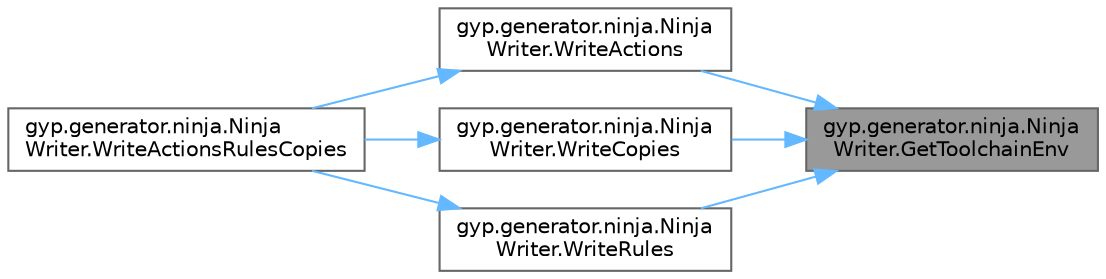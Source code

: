 digraph "gyp.generator.ninja.NinjaWriter.GetToolchainEnv"
{
 // LATEX_PDF_SIZE
  bgcolor="transparent";
  edge [fontname=Helvetica,fontsize=10,labelfontname=Helvetica,labelfontsize=10];
  node [fontname=Helvetica,fontsize=10,shape=box,height=0.2,width=0.4];
  rankdir="RL";
  Node1 [id="Node000001",label="gyp.generator.ninja.Ninja\lWriter.GetToolchainEnv",height=0.2,width=0.4,color="gray40", fillcolor="grey60", style="filled", fontcolor="black",tooltip=" "];
  Node1 -> Node2 [id="edge7_Node000001_Node000002",dir="back",color="steelblue1",style="solid",tooltip=" "];
  Node2 [id="Node000002",label="gyp.generator.ninja.Ninja\lWriter.WriteActions",height=0.2,width=0.4,color="grey40", fillcolor="white", style="filled",URL="$classgyp_1_1generator_1_1ninja_1_1_ninja_writer.html#a655dd768b80c8065f498f0775ca48906",tooltip=" "];
  Node2 -> Node3 [id="edge8_Node000002_Node000003",dir="back",color="steelblue1",style="solid",tooltip=" "];
  Node3 [id="Node000003",label="gyp.generator.ninja.Ninja\lWriter.WriteActionsRulesCopies",height=0.2,width=0.4,color="grey40", fillcolor="white", style="filled",URL="$classgyp_1_1generator_1_1ninja_1_1_ninja_writer.html#a08fe4faba472a5933b5459cf99bee1dd",tooltip=" "];
  Node1 -> Node4 [id="edge9_Node000001_Node000004",dir="back",color="steelblue1",style="solid",tooltip=" "];
  Node4 [id="Node000004",label="gyp.generator.ninja.Ninja\lWriter.WriteCopies",height=0.2,width=0.4,color="grey40", fillcolor="white", style="filled",URL="$classgyp_1_1generator_1_1ninja_1_1_ninja_writer.html#aa85c15f5a18f80d340f8b3e64df2c0a5",tooltip=" "];
  Node4 -> Node3 [id="edge10_Node000004_Node000003",dir="back",color="steelblue1",style="solid",tooltip=" "];
  Node1 -> Node5 [id="edge11_Node000001_Node000005",dir="back",color="steelblue1",style="solid",tooltip=" "];
  Node5 [id="Node000005",label="gyp.generator.ninja.Ninja\lWriter.WriteRules",height=0.2,width=0.4,color="grey40", fillcolor="white", style="filled",URL="$classgyp_1_1generator_1_1ninja_1_1_ninja_writer.html#a9c7366ceaedc2c7f42743b108656668c",tooltip=" "];
  Node5 -> Node3 [id="edge12_Node000005_Node000003",dir="back",color="steelblue1",style="solid",tooltip=" "];
}
